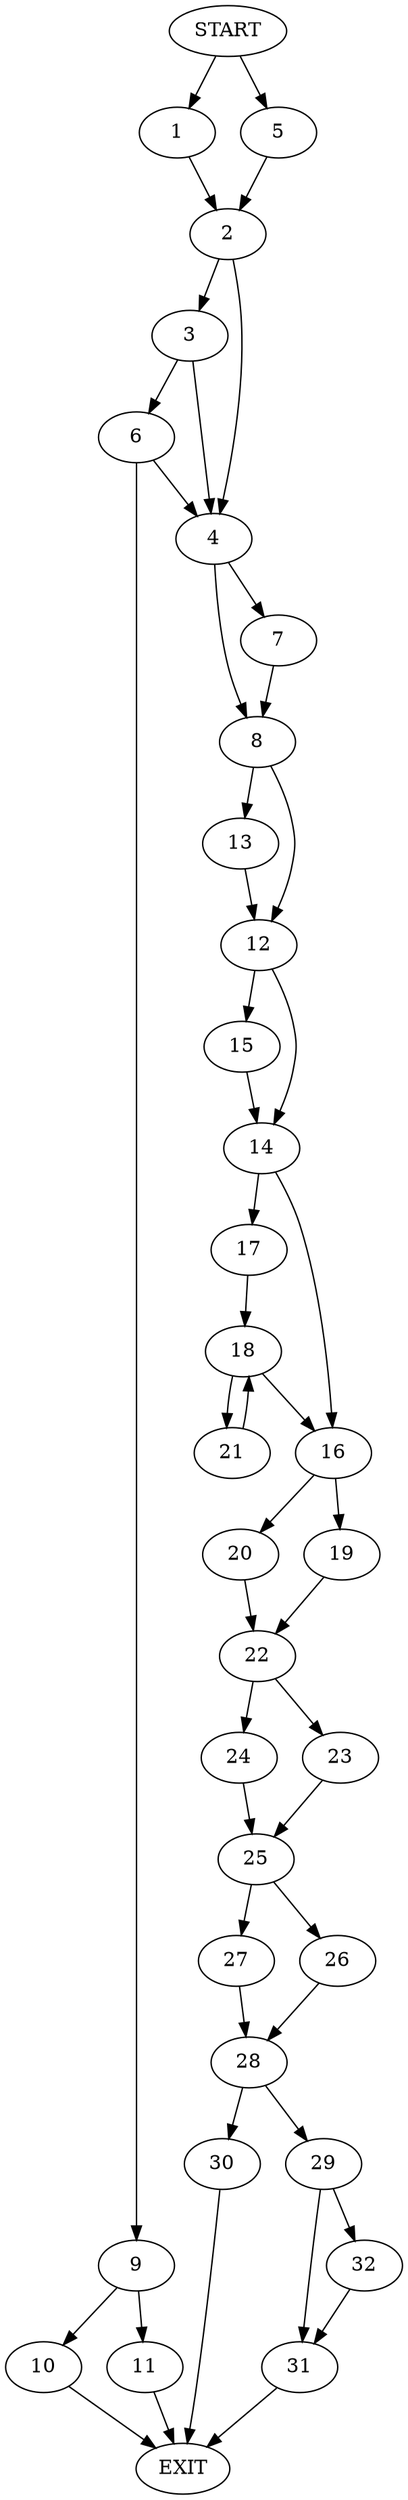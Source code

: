 digraph {
0 [label="START"]
33 [label="EXIT"]
0 -> 1
1 -> 2
2 -> 3
2 -> 4
0 -> 5
5 -> 2
3 -> 4
3 -> 6
4 -> 7
4 -> 8
6 -> 4
6 -> 9
9 -> 10
9 -> 11
10 -> 33
11 -> 33
7 -> 8
8 -> 12
8 -> 13
12 -> 14
12 -> 15
13 -> 12
14 -> 16
14 -> 17
15 -> 14
17 -> 18
16 -> 19
16 -> 20
18 -> 21
18 -> 16
21 -> 18
20 -> 22
19 -> 22
22 -> 23
22 -> 24
24 -> 25
23 -> 25
25 -> 26
25 -> 27
26 -> 28
27 -> 28
28 -> 29
28 -> 30
29 -> 31
29 -> 32
30 -> 33
31 -> 33
32 -> 31
}
